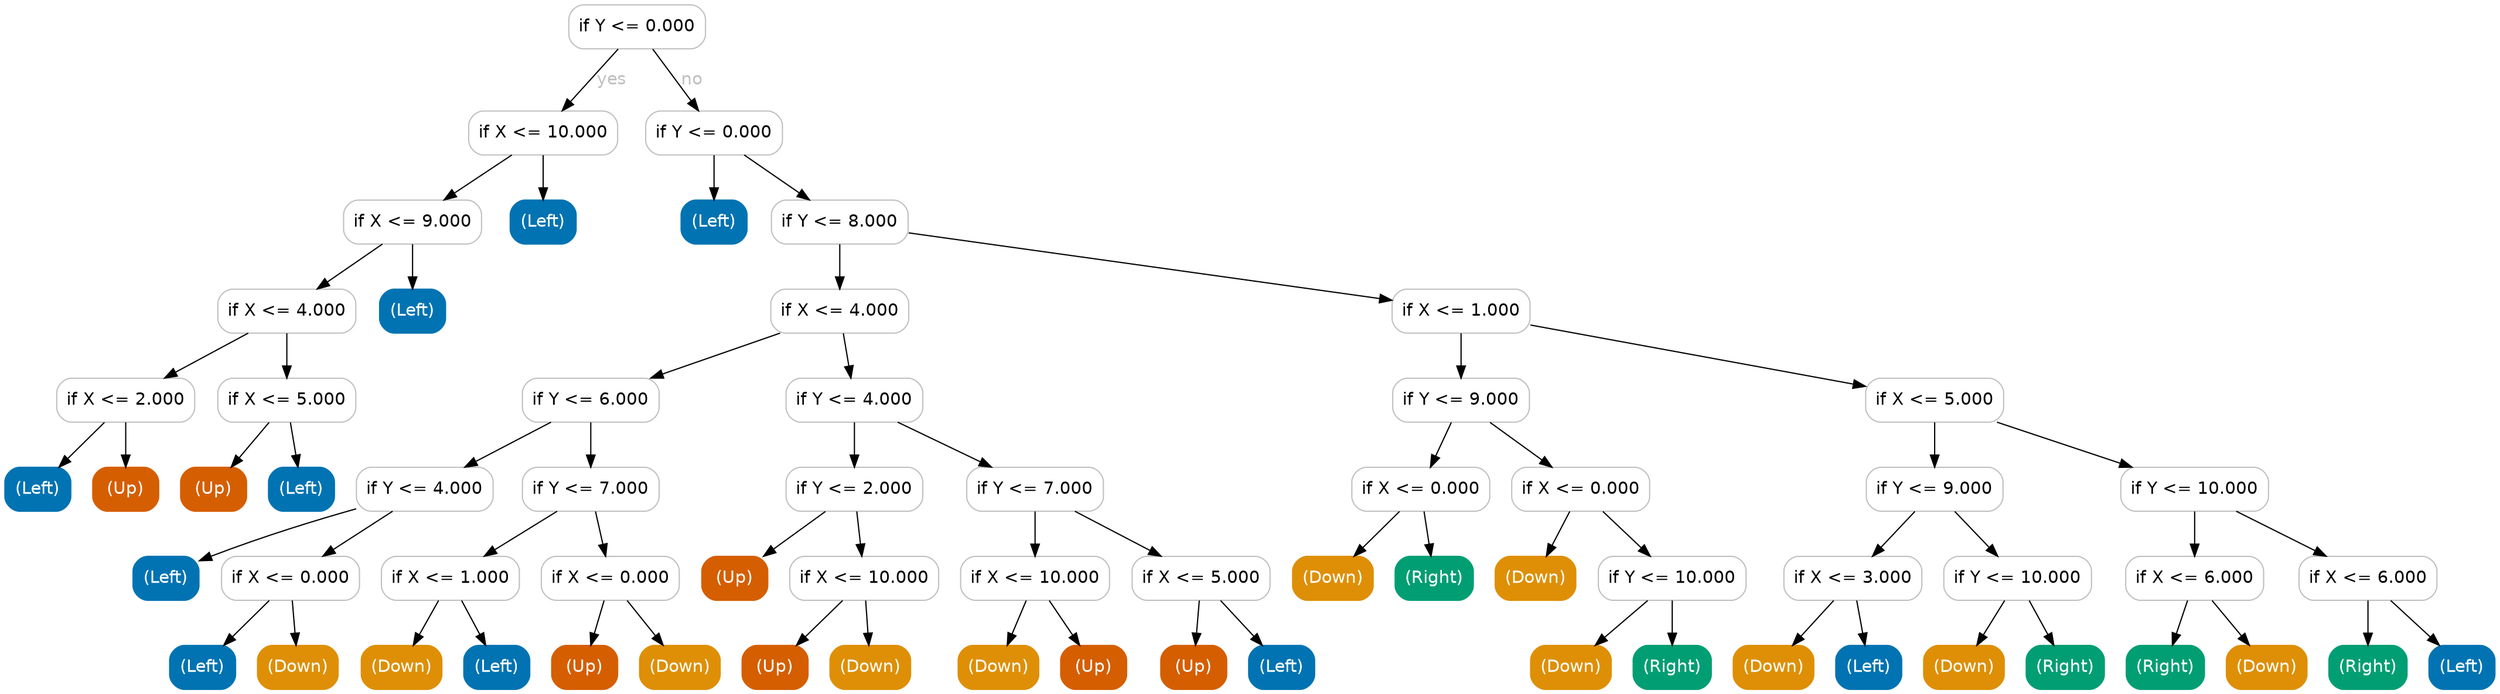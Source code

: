 digraph Tree {
	graph [bb="0,0,2040,561"];
	node [color=gray,
		fillcolor=white,
		fontname=helvetica,
		label="\N",
		shape=box,
		style="filled, rounded"
	];
	edge [fontname=helvetica];
	0	[height=0.5,
		label="if Y <= 0.000",
		pos="518,543",
		width=1.5556];
	1	[height=0.5,
		label="if X <= 10.000",
		pos="441,456",
		width=1.6944];
	0 -> 1	[fontcolor=gray,
		label=yes,
		lp="497.5,499.5",
		pos="e,456.56,474.18 502.42,524.8 491.25,512.47 476.04,495.68 463.55,481.89"];
	12	[height=0.5,
		label="if Y <= 0.000",
		pos="581,456",
		width=1.5556];
	0 -> 12	[fontcolor=gray,
		label=no,
		lp="563,499.5",
		pos="e,568.27,474.18 530.75,524.8 539.8,512.59 552.1,495.99 562.26,482.28"];
	2	[height=0.5,
		label="if X <= 9.000",
		pos="334,383",
		width=1.5694];
	1 -> 2	[fontcolor=gray,
		pos="e,359.79,401.11 415.37,437.99 401.31,428.67 383.69,416.97 368.45,406.86"];
	11	[color="#0173b2",
		fillcolor="#0173b2",
		fontcolor=white,
		height=0.5,
		label="(Left)",
		pos="441,383",
		width=0.75];
	1 -> 11	[fontcolor=gray,
		pos="e,441,401.03 441,437.81 441,429.79 441,420.05 441,411.07"];
	3	[height=0.5,
		label="if X <= 4.000",
		pos="231,310",
		width=1.5694];
	2 -> 3	[fontcolor=gray,
		pos="e,255.83,328.11 309.33,364.99 295.8,355.67 278.84,343.97 264.16,333.86"];
	10	[color="#0173b2",
		fillcolor="#0173b2",
		fontcolor=white,
		height=0.5,
		label="(Left)",
		pos="334,310",
		width=0.75];
	2 -> 10	[fontcolor=gray,
		pos="e,334,328.03 334,364.81 334,356.79 334,347.05 334,338.07"];
	4	[height=0.5,
		label="if X <= 2.000",
		pos="99,237",
		width=1.5694];
	3 -> 4	[fontcolor=gray,
		pos="e,130.82,255.11 199.38,291.99 181.47,282.36 158.88,270.21 139.66,259.87"];
	7	[height=0.5,
		label="if X <= 5.000",
		pos="231,237",
		width=1.5694];
	3 -> 7	[fontcolor=gray,
		pos="e,231,255.03 231,291.81 231,283.79 231,274.05 231,265.07"];
	5	[color="#0173b2",
		fillcolor="#0173b2",
		fontcolor=white,
		height=0.5,
		label="(Left)",
		pos="27,164",
		width=0.75];
	4 -> 5	[fontcolor=gray,
		pos="e,44.269,182.03 81.571,218.81 72.55,209.92 61.387,198.91 51.512,189.17"];
	6	[color="#d55e00",
		fillcolor="#d55e00",
		fontcolor=white,
		height=0.5,
		label="(Up)",
		pos="99,164",
		width=0.75];
	4 -> 6	[fontcolor=gray,
		pos="e,99,182.03 99,218.81 99,210.79 99,201.05 99,192.07"];
	8	[color="#d55e00",
		fillcolor="#d55e00",
		fontcolor=white,
		height=0.5,
		label="(Up)",
		pos="171,164",
		width=0.75];
	7 -> 8	[fontcolor=gray,
		pos="e,185.39,182.03 216.48,218.81 209.11,210.09 200.02,199.34 191.91,189.75"];
	9	[color="#0173b2",
		fillcolor="#0173b2",
		fontcolor=white,
		height=0.5,
		label="(Left)",
		pos="243,164",
		width=0.75];
	7 -> 9	[fontcolor=gray,
		pos="e,240.12,182.03 233.9,218.81 235.26,210.79 236.91,201.05 238.42,192.07"];
	13	[color="#0173b2",
		fillcolor="#0173b2",
		fontcolor=white,
		height=0.5,
		label="(Left)",
		pos="581,383",
		width=0.75];
	12 -> 13	[fontcolor=gray,
		pos="e,581,401.03 581,437.81 581,429.79 581,420.05 581,411.07"];
	14	[height=0.5,
		label="if Y <= 8.000",
		pos="684,383",
		width=1.5556];
	12 -> 14	[fontcolor=gray,
		pos="e,659.17,401.11 605.67,437.99 619.2,428.67 636.16,416.97 650.84,406.86"];
	15	[height=0.5,
		label="if X <= 4.000",
		pos="684,310",
		width=1.5694];
	14 -> 15	[fontcolor=gray,
		pos="e,684,328.03 684,364.81 684,356.79 684,347.05 684,338.07"];
	42	[height=0.5,
		label="if X <= 1.000",
		pos="1193,310",
		width=1.5694];
	14 -> 42	[fontcolor=gray,
		pos="e,1136.3,318.9 740.42,374.13 835.01,360.94 1025.1,334.41 1126.2,320.31"];
	16	[height=0.5,
		label="if Y <= 6.000",
		pos="480,237",
		width=1.5556];
	15 -> 16	[fontcolor=gray,
		pos="e,529.17,255.11 635.14,291.99 606.21,281.92 569.36,269.1 538.84,258.48"];
	29	[height=0.5,
		label="if Y <= 4.000",
		pos="696,237",
		width=1.5556];
	15 -> 29	[fontcolor=gray,
		pos="e,693.12,255.03 686.9,291.81 688.26,283.79 689.91,274.05 691.42,265.07"];
	17	[height=0.5,
		label="if Y <= 4.000",
		pos="344,164",
		width=1.5556];
	16 -> 17	[fontcolor=gray,
		pos="e,376.78,182.11 447.42,218.99 428.97,209.36 405.69,197.21 385.89,186.87"];
	22	[height=0.5,
		label="if Y <= 7.000",
		pos="480,164",
		width=1.5556];
	16 -> 22	[fontcolor=gray,
		pos="e,480,182.03 480,218.81 480,210.79 480,201.05 480,192.07"];
	18	[color="#0173b2",
		fillcolor="#0173b2",
		fontcolor=white,
		height=0.5,
		label="(Left)",
		pos="132,91",
		width=0.75];
	17 -> 18	[fontcolor=gray,
		pos="e,159.34,105.41 287.82,147.99 255.22,138.77 213.35,126.06 168.87,109.09"];
	19	[height=0.5,
		label="if X <= 0.000",
		pos="234,91",
		width=1.5694];
	17 -> 19	[fontcolor=gray,
		pos="e,260.51,109.11 317.65,145.99 303.07,136.58 284.75,124.76 268.98,114.57"];
	20	[color="#0173b2",
		fillcolor="#0173b2",
		fontcolor=white,
		height=0.5,
		label="(Left)",
		pos="162,18",
		width=0.75];
	19 -> 20	[fontcolor=gray,
		pos="e,179.27,36.029 216.57,72.813 207.55,63.917 196.39,52.909 186.51,43.172"];
	21	[color="#de8f05",
		fillcolor="#de8f05",
		fontcolor=white,
		height=0.5,
		label="(Down)",
		pos="240,18",
		width=0.91667];
	19 -> 21	[fontcolor=gray,
		pos="e,238.56,36.029 235.45,72.813 236.13,64.789 236.95,55.047 237.71,46.069"];
	23	[height=0.5,
		label="if X <= 1.000",
		pos="365,91",
		width=1.5694];
	22 -> 23	[fontcolor=gray,
		pos="e,392.72,109.11 452.45,145.99 437.2,136.58 418.05,124.76 401.56,114.57"];
	26	[height=0.5,
		label="if X <= 0.000",
		pos="496,91",
		width=1.5694];
	22 -> 26	[fontcolor=gray,
		pos="e,492.16,109.03 483.87,145.81 485.68,137.79 487.88,128.05 489.9,119.07"];
	24	[color="#de8f05",
		fillcolor="#de8f05",
		fontcolor=white,
		height=0.5,
		label="(Down)",
		pos="325,18",
		width=0.91667];
	23 -> 24	[fontcolor=gray,
		pos="e,334.59,36.029 355.32,72.813 350.6,64.441 344.83,54.197 339.59,44.903"];
	25	[color="#0173b2",
		fillcolor="#0173b2",
		fontcolor=white,
		height=0.5,
		label="(Left)",
		pos="403,18",
		width=0.75];
	23 -> 25	[fontcolor=gray,
		pos="e,393.89,36.029 374.2,72.813 378.68,64.441 384.16,54.197 389.14,44.903"];
	27	[color="#d55e00",
		fillcolor="#d55e00",
		fontcolor=white,
		height=0.5,
		label="(Up)",
		pos="475,18",
		width=0.75];
	26 -> 27	[fontcolor=gray,
		pos="e,480.04,36.029 490.92,72.813 488.52,64.702 485.6,54.836 482.92,45.777"];
	28	[color="#de8f05",
		fillcolor="#de8f05",
		fontcolor=white,
		height=0.5,
		label="(Down)",
		pos="553,18",
		width=0.91667];
	26 -> 28	[fontcolor=gray,
		pos="e,539.33,36.029 509.8,72.813 516.73,64.179 525.26,53.555 532.9,44.034"];
	30	[height=0.5,
		label="if Y <= 2.000",
		pos="696,164",
		width=1.5556];
	29 -> 30	[fontcolor=gray,
		pos="e,696,182.03 696,218.81 696,210.79 696,201.05 696,192.07"];
	35	[height=0.5,
		label="if Y <= 7.000",
		pos="844,164",
		width=1.5556];
	29 -> 35	[fontcolor=gray,
		pos="e,808.33,182.11 731.45,218.99 751.8,209.23 777.55,196.88 799.29,186.45"];
	31	[color="#d55e00",
		fillcolor="#d55e00",
		fontcolor=white,
		height=0.5,
		label="(Up)",
		pos="598,91",
		width=0.75];
	30 -> 31	[fontcolor=gray,
		pos="e,621.5,109.03 672.28,145.81 659.52,136.57 643.61,125.04 629.79,115.03"];
	32	[height=0.5,
		label="if X <= 10.000",
		pos="704,91",
		width=1.6944];
	30 -> 32	[fontcolor=gray,
		pos="e,702.08,109.03 697.94,145.81 698.84,137.79 699.94,128.05 700.95,119.07"];
	33	[color="#d55e00",
		fillcolor="#d55e00",
		fontcolor=white,
		height=0.5,
		label="(Up)",
		pos="631,18",
		width=0.75];
	32 -> 33	[fontcolor=gray,
		pos="e,648.51,36.029 686.33,72.813 677.18,63.917 665.86,52.909 655.85,43.172"];
	34	[color="#de8f05",
		fillcolor="#de8f05",
		fontcolor=white,
		height=0.5,
		label="(Down)",
		pos="709,18",
		width=0.91667];
	32 -> 34	[fontcolor=gray,
		pos="e,707.8,36.029 705.21,72.813 705.78,64.789 706.46,55.047 707.09,46.069"];
	36	[height=0.5,
		label="if X <= 10.000",
		pos="844,91",
		width=1.6944];
	35 -> 36	[fontcolor=gray,
		pos="e,844,109.03 844,145.81 844,137.79 844,128.05 844,119.07"];
	39	[height=0.5,
		label="if X <= 5.000",
		pos="980,91",
		width=1.5694];
	35 -> 39	[fontcolor=gray,
		pos="e,947.22,109.11 876.58,145.99 895.03,136.36 918.31,124.21 938.11,113.87"];
	37	[color="#de8f05",
		fillcolor="#de8f05",
		fontcolor=white,
		height=0.5,
		label="(Down)",
		pos="814,18",
		width=0.91667];
	36 -> 37	[fontcolor=gray,
		pos="e,821.2,36.029 836.74,72.813 833.27,64.615 829.05,54.623 825.19,45.485"];
	38	[color="#d55e00",
		fillcolor="#d55e00",
		fontcolor=white,
		height=0.5,
		label="(Up)",
		pos="892,18",
		width=0.75];
	36 -> 38	[fontcolor=gray,
		pos="e,880.49,36.029 855.62,72.813 861.4,64.266 868.49,53.769 874.88,44.323"];
	40	[color="#d55e00",
		fillcolor="#d55e00",
		fontcolor=white,
		height=0.5,
		label="(Up)",
		pos="974,18",
		width=0.75];
	39 -> 40	[fontcolor=gray,
		pos="e,975.44,36.029 978.55,72.813 977.87,64.789 977.05,55.047 976.29,46.069"];
	41	[color="#0173b2",
		fillcolor="#0173b2",
		fontcolor=white,
		height=0.5,
		label="(Left)",
		pos="1046,18",
		width=0.75];
	39 -> 41	[fontcolor=gray,
		pos="e,1030.2,36.029 995.98,72.813 1004.2,64.005 1014.3,53.125 1023.3,43.458"];
	43	[height=0.5,
		label="if Y <= 9.000",
		pos="1193,237",
		width=1.5556];
	42 -> 43	[fontcolor=gray,
		pos="e,1193,255.03 1193,291.81 1193,283.79 1193,274.05 1193,265.07"];
	52	[height=0.5,
		label="if X <= 5.000",
		pos="1581,237",
		width=1.5694];
	42 -> 52	[fontcolor=gray,
		pos="e,1524.3,248.37 1249.8,298.6 1320.1,285.74 1439.5,263.89 1514.1,250.24"];
	44	[height=0.5,
		label="if X <= 0.000",
		pos="1160,164",
		width=1.5694];
	43 -> 44	[fontcolor=gray,
		pos="e,1167.9,182.03 1185,218.81 1181.2,210.53 1176.5,200.41 1172.2,191.19"];
	47	[height=0.5,
		label="if X <= 0.000",
		pos="1291,164",
		width=1.5694];
	43 -> 47	[fontcolor=gray,
		pos="e,1267.5,182.03 1216.7,218.81 1229.5,209.57 1245.4,198.04 1259.2,188.03"];
	45	[color="#de8f05",
		fillcolor="#de8f05",
		fontcolor=white,
		height=0.5,
		label="(Down)",
		pos="1088,91",
		width=0.91667];
	44 -> 45	[fontcolor=gray,
		pos="e,1105.3,109.03 1142.6,145.81 1133.6,136.92 1122.4,125.91 1112.5,116.17"];
	46	[color="#029e73",
		fillcolor="#029e73",
		fontcolor=white,
		height=0.5,
		label="(Right)",
		pos="1171,91",
		width=0.88889];
	44 -> 46	[fontcolor=gray,
		pos="e,1168.4,109.03 1162.7,145.81 1163.9,137.79 1165.4,128.05 1166.8,119.07"];
	48	[color="#de8f05",
		fillcolor="#de8f05",
		fontcolor=white,
		height=0.5,
		label="(Down)",
		pos="1254,91",
		width=0.91667];
	47 -> 48	[fontcolor=gray,
		pos="e,1262.9,109.03 1282,145.81 1277.7,137.44 1272.3,127.2 1267.5,117.9"];
	49	[height=0.5,
		label="if Y <= 10.000",
		pos="1366,91",
		width=1.6806];
	47 -> 49	[fontcolor=gray,
		pos="e,1348,109.03 1309.2,145.81 1318.6,136.92 1330.2,125.91 1340.5,116.17"];
	50	[color="#de8f05",
		fillcolor="#de8f05",
		fontcolor=white,
		height=0.5,
		label="(Down)",
		pos="1283,18",
		width=0.91667];
	49 -> 50	[fontcolor=gray,
		pos="e,1302.9,36.029 1345.9,72.813 1335.3,63.743 1322.1,52.477 1310.6,42.6"];
	51	[color="#029e73",
		fillcolor="#029e73",
		fontcolor=white,
		height=0.5,
		label="(Right)",
		pos="1366,18",
		width=0.88889];
	49 -> 51	[fontcolor=gray,
		pos="e,1366,36.029 1366,72.813 1366,64.789 1366,55.047 1366,46.069"];
	53	[height=0.5,
		label="if Y <= 9.000",
		pos="1581,164",
		width=1.5556];
	52 -> 53	[fontcolor=gray,
		pos="e,1581,182.03 1581,218.81 1581,210.79 1581,201.05 1581,192.07"];
	60	[height=0.5,
		label="if Y <= 10.000",
		pos="1794,164",
		width=1.6806];
	52 -> 60	[fontcolor=gray,
		pos="e,1742.7,182.11 1632,218.99 1662.4,208.88 1701,195.99 1733,185.34"];
	54	[height=0.5,
		label="if X <= 3.000",
		pos="1514,91",
		width=1.5694];
	53 -> 54	[fontcolor=gray,
		pos="e,1530.1,109.03 1564.8,145.81 1556.5,137 1546.2,126.13 1537.1,116.46"];
	57	[height=0.5,
		label="if Y <= 10.000",
		pos="1649,91",
		width=1.6806];
	53 -> 57	[fontcolor=gray,
		pos="e,1632.7,109.03 1597.5,145.81 1605.9,137 1616.3,126.13 1625.6,116.46"];
	55	[color="#de8f05",
		fillcolor="#de8f05",
		fontcolor=white,
		height=0.5,
		label="(Down)",
		pos="1449,18",
		width=0.91667];
	54 -> 55	[fontcolor=gray,
		pos="e,1464.6,36.029 1498.3,72.813 1490.2,64.005 1480.2,53.125 1471.4,43.458"];
	56	[color="#0173b2",
		fillcolor="#0173b2",
		fontcolor=white,
		height=0.5,
		label="(Left)",
		pos="1527,18",
		width=0.75];
	54 -> 56	[fontcolor=gray,
		pos="e,1523.9,36.029 1517.1,72.813 1518.6,64.789 1520.4,55.047 1522,46.069"];
	58	[color="#de8f05",
		fillcolor="#de8f05",
		fontcolor=white,
		height=0.5,
		label="(Down)",
		pos="1605,18",
		width=0.91667];
	57 -> 58	[fontcolor=gray,
		pos="e,1615.6,36.029 1638.3,72.813 1633.1,64.353 1626.7,53.984 1620.9,44.612"];
	59	[color="#029e73",
		fillcolor="#029e73",
		fontcolor=white,
		height=0.5,
		label="(Right)",
		pos="1688,18",
		width=0.88889];
	57 -> 59	[fontcolor=gray,
		pos="e,1678.6,36.029 1658.4,72.813 1663,64.441 1668.7,54.197 1673.8,44.903"];
	61	[height=0.5,
		label="if X <= 6.000",
		pos="1794,91",
		width=1.5694];
	60 -> 61	[fontcolor=gray,
		pos="e,1794,109.03 1794,145.81 1794,137.79 1794,128.05 1794,119.07"];
	64	[height=0.5,
		label="if X <= 6.000",
		pos="1936,91",
		width=1.5694];
	60 -> 64	[fontcolor=gray,
		pos="e,1901.8,109.11 1828,145.99 1847.5,136.27 1872,123.99 1892.8,113.59"];
	62	[color="#029e73",
		fillcolor="#029e73",
		fontcolor=white,
		height=0.5,
		label="(Right)",
		pos="1770,18",
		width=0.88889];
	61 -> 62	[fontcolor=gray,
		pos="e,1775.8,36.029 1788.2,72.813 1785.4,64.702 1782.1,54.836 1779.1,45.777"];
	63	[color="#de8f05",
		fillcolor="#de8f05",
		fontcolor=white,
		height=0.5,
		label="(Down)",
		pos="1853,18",
		width=0.91667];
	61 -> 63	[fontcolor=gray,
		pos="e,1838.8,36.029 1808.3,72.813 1815.5,64.092 1824.5,53.34 1832.4,43.746"];
	65	[color="#029e73",
		fillcolor="#029e73",
		fontcolor=white,
		height=0.5,
		label="(Right)",
		pos="1936,18",
		width=0.88889];
	64 -> 65	[fontcolor=gray,
		pos="e,1936,36.029 1936,72.813 1936,64.789 1936,55.047 1936,46.069"];
	66	[color="#0173b2",
		fillcolor="#0173b2",
		fontcolor=white,
		height=0.5,
		label="(Left)",
		pos="2013,18",
		width=0.75];
	64 -> 66	[fontcolor=gray,
		pos="e,1994.5,36.029 1954.6,72.813 1964.4,63.83 1976.5,52.693 1987.1,42.886"];
}
